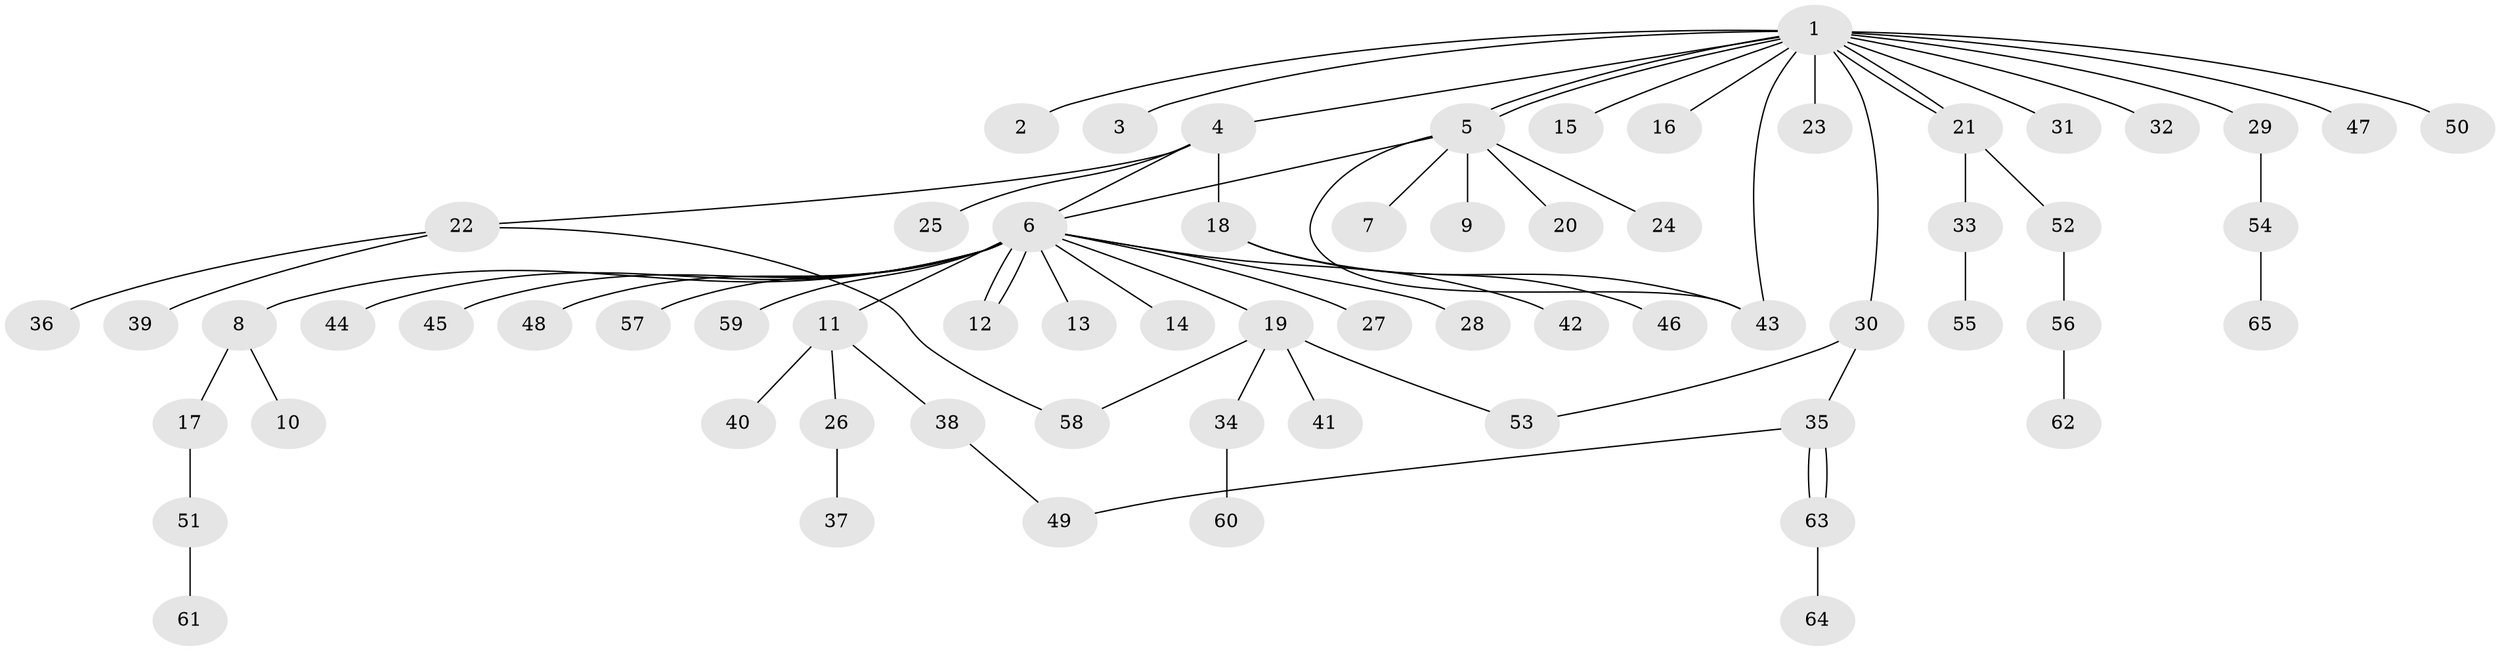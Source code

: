 // Generated by graph-tools (version 1.1) at 2025/49/03/09/25 03:49:50]
// undirected, 65 vertices, 74 edges
graph export_dot {
graph [start="1"]
  node [color=gray90,style=filled];
  1;
  2;
  3;
  4;
  5;
  6;
  7;
  8;
  9;
  10;
  11;
  12;
  13;
  14;
  15;
  16;
  17;
  18;
  19;
  20;
  21;
  22;
  23;
  24;
  25;
  26;
  27;
  28;
  29;
  30;
  31;
  32;
  33;
  34;
  35;
  36;
  37;
  38;
  39;
  40;
  41;
  42;
  43;
  44;
  45;
  46;
  47;
  48;
  49;
  50;
  51;
  52;
  53;
  54;
  55;
  56;
  57;
  58;
  59;
  60;
  61;
  62;
  63;
  64;
  65;
  1 -- 2;
  1 -- 3;
  1 -- 4;
  1 -- 5;
  1 -- 5;
  1 -- 15;
  1 -- 16;
  1 -- 21;
  1 -- 21;
  1 -- 23;
  1 -- 29;
  1 -- 30;
  1 -- 31;
  1 -- 32;
  1 -- 43;
  1 -- 47;
  1 -- 50;
  4 -- 6;
  4 -- 18;
  4 -- 22;
  4 -- 25;
  5 -- 6;
  5 -- 7;
  5 -- 9;
  5 -- 20;
  5 -- 24;
  5 -- 43;
  6 -- 8;
  6 -- 11;
  6 -- 12;
  6 -- 12;
  6 -- 13;
  6 -- 14;
  6 -- 19;
  6 -- 27;
  6 -- 28;
  6 -- 42;
  6 -- 44;
  6 -- 45;
  6 -- 48;
  6 -- 57;
  6 -- 59;
  8 -- 10;
  8 -- 17;
  11 -- 26;
  11 -- 38;
  11 -- 40;
  17 -- 51;
  18 -- 43;
  18 -- 46;
  19 -- 34;
  19 -- 41;
  19 -- 53;
  19 -- 58;
  21 -- 33;
  21 -- 52;
  22 -- 36;
  22 -- 39;
  22 -- 58;
  26 -- 37;
  29 -- 54;
  30 -- 35;
  30 -- 53;
  33 -- 55;
  34 -- 60;
  35 -- 49;
  35 -- 63;
  35 -- 63;
  38 -- 49;
  51 -- 61;
  52 -- 56;
  54 -- 65;
  56 -- 62;
  63 -- 64;
}
